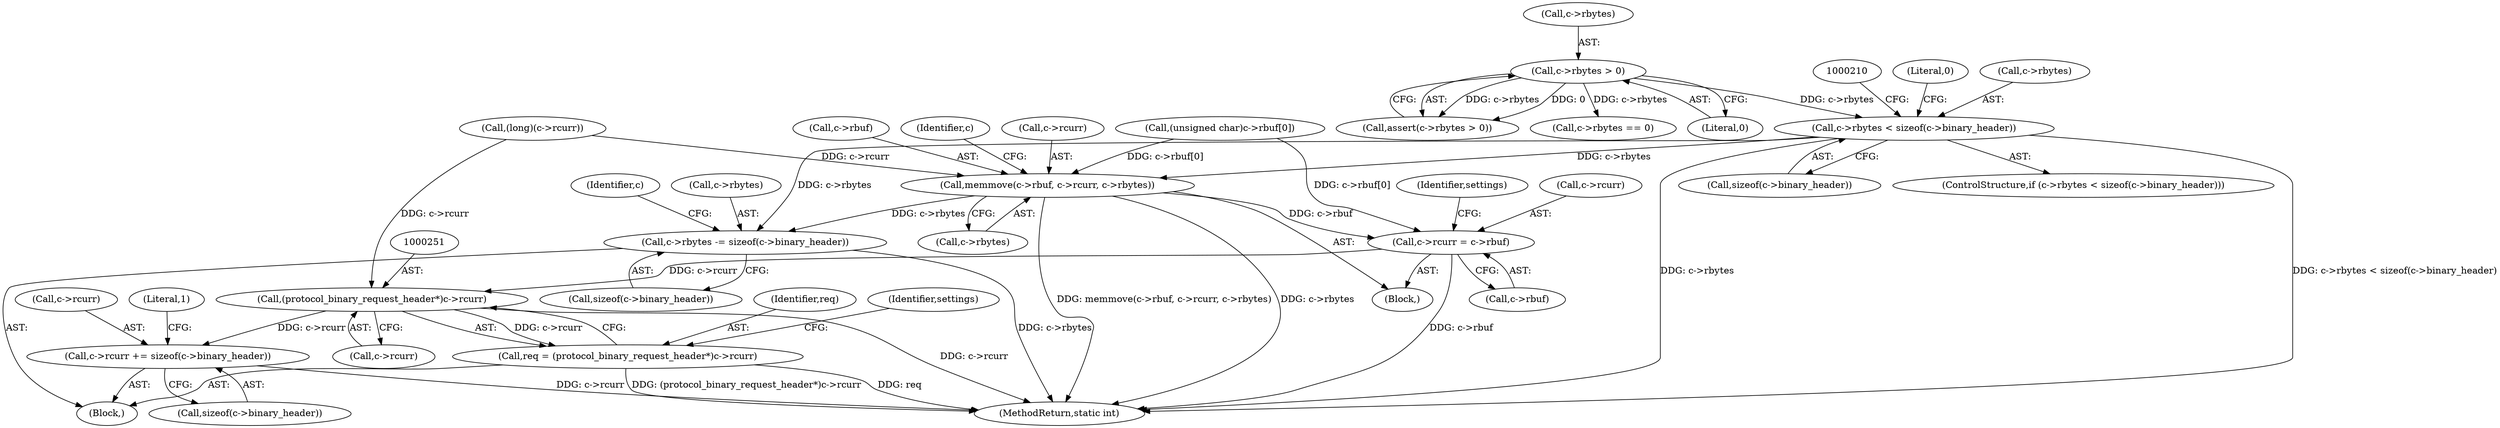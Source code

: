 digraph "0_memcached_75cc83685e103bc8ba380a57468c8f04413033f9@API" {
"1000193" [label="(Call,c->rbytes < sizeof(c->binary_header))"];
"1000125" [label="(Call,c->rbytes > 0)"];
"1000217" [label="(Call,memmove(c->rbuf, c->rcurr, c->rbytes))"];
"1000227" [label="(Call,c->rcurr = c->rbuf)"];
"1000250" [label="(Call,(protocol_binary_request_header*)c->rcurr)"];
"1000248" [label="(Call,req = (protocol_binary_request_header*)c->rcurr)"];
"1000460" [label="(Call,c->rcurr += sizeof(c->binary_header))"];
"1000452" [label="(Call,c->rbytes -= sizeof(c->binary_header))"];
"1000203" [label="(Literal,0)"];
"1000473" [label="(Call,c->rbytes == 0)"];
"1000193" [label="(Call,c->rbytes < sizeof(c->binary_header))"];
"1000248" [label="(Call,req = (protocol_binary_request_header*)c->rcurr)"];
"1000197" [label="(Call,sizeof(c->binary_header))"];
"1000218" [label="(Call,c->rbuf)"];
"1000205" [label="(Block,)"];
"1000258" [label="(Identifier,settings)"];
"1000216" [label="(Block,)"];
"1000145" [label="(Call,(unsigned char)c->rbuf[0])"];
"1000252" [label="(Call,c->rcurr)"];
"1000564" [label="(Literal,1)"];
"1000126" [label="(Call,c->rbytes)"];
"1000192" [label="(ControlStructure,if (c->rbytes < sizeof(c->binary_header)))"];
"1000460" [label="(Call,c->rcurr += sizeof(c->binary_header))"];
"1000250" [label="(Call,(protocol_binary_request_header*)c->rcurr)"];
"1000194" [label="(Call,c->rbytes)"];
"1000125" [label="(Call,c->rbytes > 0)"];
"1000229" [label="(Identifier,c)"];
"1000237" [label="(Identifier,settings)"];
"1000464" [label="(Call,sizeof(c->binary_header))"];
"1000129" [label="(Literal,0)"];
"1000221" [label="(Call,c->rcurr)"];
"1000231" [label="(Call,c->rbuf)"];
"1000227" [label="(Call,c->rcurr = c->rbuf)"];
"1000456" [label="(Call,sizeof(c->binary_header))"];
"1000228" [label="(Call,c->rcurr)"];
"1000224" [label="(Call,c->rbytes)"];
"1000124" [label="(Call,assert(c->rbytes > 0))"];
"1000461" [label="(Call,c->rcurr)"];
"1000217" [label="(Call,memmove(c->rbuf, c->rcurr, c->rbytes))"];
"1000249" [label="(Identifier,req)"];
"1000453" [label="(Call,c->rbytes)"];
"1000209" [label="(Call,(long)(c->rcurr))"];
"1000462" [label="(Identifier,c)"];
"1000452" [label="(Call,c->rbytes -= sizeof(c->binary_header))"];
"1000565" [label="(MethodReturn,static int)"];
"1000193" -> "1000192"  [label="AST: "];
"1000193" -> "1000197"  [label="CFG: "];
"1000194" -> "1000193"  [label="AST: "];
"1000197" -> "1000193"  [label="AST: "];
"1000203" -> "1000193"  [label="CFG: "];
"1000210" -> "1000193"  [label="CFG: "];
"1000193" -> "1000565"  [label="DDG: c->rbytes"];
"1000193" -> "1000565"  [label="DDG: c->rbytes < sizeof(c->binary_header)"];
"1000125" -> "1000193"  [label="DDG: c->rbytes"];
"1000193" -> "1000217"  [label="DDG: c->rbytes"];
"1000193" -> "1000452"  [label="DDG: c->rbytes"];
"1000125" -> "1000124"  [label="AST: "];
"1000125" -> "1000129"  [label="CFG: "];
"1000126" -> "1000125"  [label="AST: "];
"1000129" -> "1000125"  [label="AST: "];
"1000124" -> "1000125"  [label="CFG: "];
"1000125" -> "1000124"  [label="DDG: c->rbytes"];
"1000125" -> "1000124"  [label="DDG: 0"];
"1000125" -> "1000473"  [label="DDG: c->rbytes"];
"1000217" -> "1000216"  [label="AST: "];
"1000217" -> "1000224"  [label="CFG: "];
"1000218" -> "1000217"  [label="AST: "];
"1000221" -> "1000217"  [label="AST: "];
"1000224" -> "1000217"  [label="AST: "];
"1000229" -> "1000217"  [label="CFG: "];
"1000217" -> "1000565"  [label="DDG: memmove(c->rbuf, c->rcurr, c->rbytes)"];
"1000217" -> "1000565"  [label="DDG: c->rbytes"];
"1000145" -> "1000217"  [label="DDG: c->rbuf[0]"];
"1000209" -> "1000217"  [label="DDG: c->rcurr"];
"1000217" -> "1000227"  [label="DDG: c->rbuf"];
"1000217" -> "1000452"  [label="DDG: c->rbytes"];
"1000227" -> "1000216"  [label="AST: "];
"1000227" -> "1000231"  [label="CFG: "];
"1000228" -> "1000227"  [label="AST: "];
"1000231" -> "1000227"  [label="AST: "];
"1000237" -> "1000227"  [label="CFG: "];
"1000227" -> "1000565"  [label="DDG: c->rbuf"];
"1000145" -> "1000227"  [label="DDG: c->rbuf[0]"];
"1000227" -> "1000250"  [label="DDG: c->rcurr"];
"1000250" -> "1000248"  [label="AST: "];
"1000250" -> "1000252"  [label="CFG: "];
"1000251" -> "1000250"  [label="AST: "];
"1000252" -> "1000250"  [label="AST: "];
"1000248" -> "1000250"  [label="CFG: "];
"1000250" -> "1000565"  [label="DDG: c->rcurr"];
"1000250" -> "1000248"  [label="DDG: c->rcurr"];
"1000209" -> "1000250"  [label="DDG: c->rcurr"];
"1000250" -> "1000460"  [label="DDG: c->rcurr"];
"1000248" -> "1000205"  [label="AST: "];
"1000249" -> "1000248"  [label="AST: "];
"1000258" -> "1000248"  [label="CFG: "];
"1000248" -> "1000565"  [label="DDG: (protocol_binary_request_header*)c->rcurr"];
"1000248" -> "1000565"  [label="DDG: req"];
"1000460" -> "1000205"  [label="AST: "];
"1000460" -> "1000464"  [label="CFG: "];
"1000461" -> "1000460"  [label="AST: "];
"1000464" -> "1000460"  [label="AST: "];
"1000564" -> "1000460"  [label="CFG: "];
"1000460" -> "1000565"  [label="DDG: c->rcurr"];
"1000452" -> "1000205"  [label="AST: "];
"1000452" -> "1000456"  [label="CFG: "];
"1000453" -> "1000452"  [label="AST: "];
"1000456" -> "1000452"  [label="AST: "];
"1000462" -> "1000452"  [label="CFG: "];
"1000452" -> "1000565"  [label="DDG: c->rbytes"];
}
